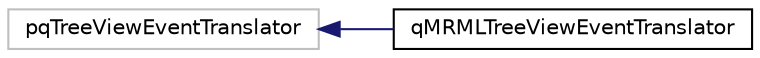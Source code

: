 digraph "Graphical Class Hierarchy"
{
  bgcolor="transparent";
  edge [fontname="Helvetica",fontsize="10",labelfontname="Helvetica",labelfontsize="10"];
  node [fontname="Helvetica",fontsize="10",shape=record];
  rankdir="LR";
  Node872 [label="pqTreeViewEventTranslator",height=0.2,width=0.4,color="grey75"];
  Node872 -> Node0 [dir="back",color="midnightblue",fontsize="10",style="solid",fontname="Helvetica"];
  Node0 [label="qMRMLTreeViewEventTranslator",height=0.2,width=0.4,color="black",URL="$classqMRMLTreeViewEventTranslator.html"];
}
